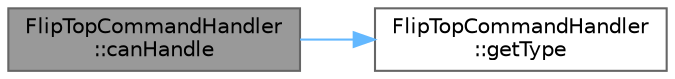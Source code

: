 digraph "FlipTopCommandHandler::canHandle"
{
 // INTERACTIVE_SVG=YES
 // LATEX_PDF_SIZE
  bgcolor="transparent";
  edge [fontname=Helvetica,fontsize=10,labelfontname=Helvetica,labelfontsize=10];
  node [fontname=Helvetica,fontsize=10,shape=box,height=0.2,width=0.4];
  rankdir="LR";
  Node1 [id="Node000001",label="FlipTopCommandHandler\l::canHandle",height=0.2,width=0.4,color="gray40", fillcolor="grey60", style="filled", fontcolor="black",tooltip="Determines whether the handler can process the input."];
  Node1 -> Node2 [id="edge1_Node000001_Node000002",color="steelblue1",style="solid",tooltip=" "];
  Node2 [id="Node000002",label="FlipTopCommandHandler\l::getType",height=0.2,width=0.4,color="grey40", fillcolor="white", style="filled",URL="$class_flip_top_command_handler.html#a60e68244e6084bb0bb557fe1815043c2",tooltip="Returns the keyword that this handler recognizes."];
}
